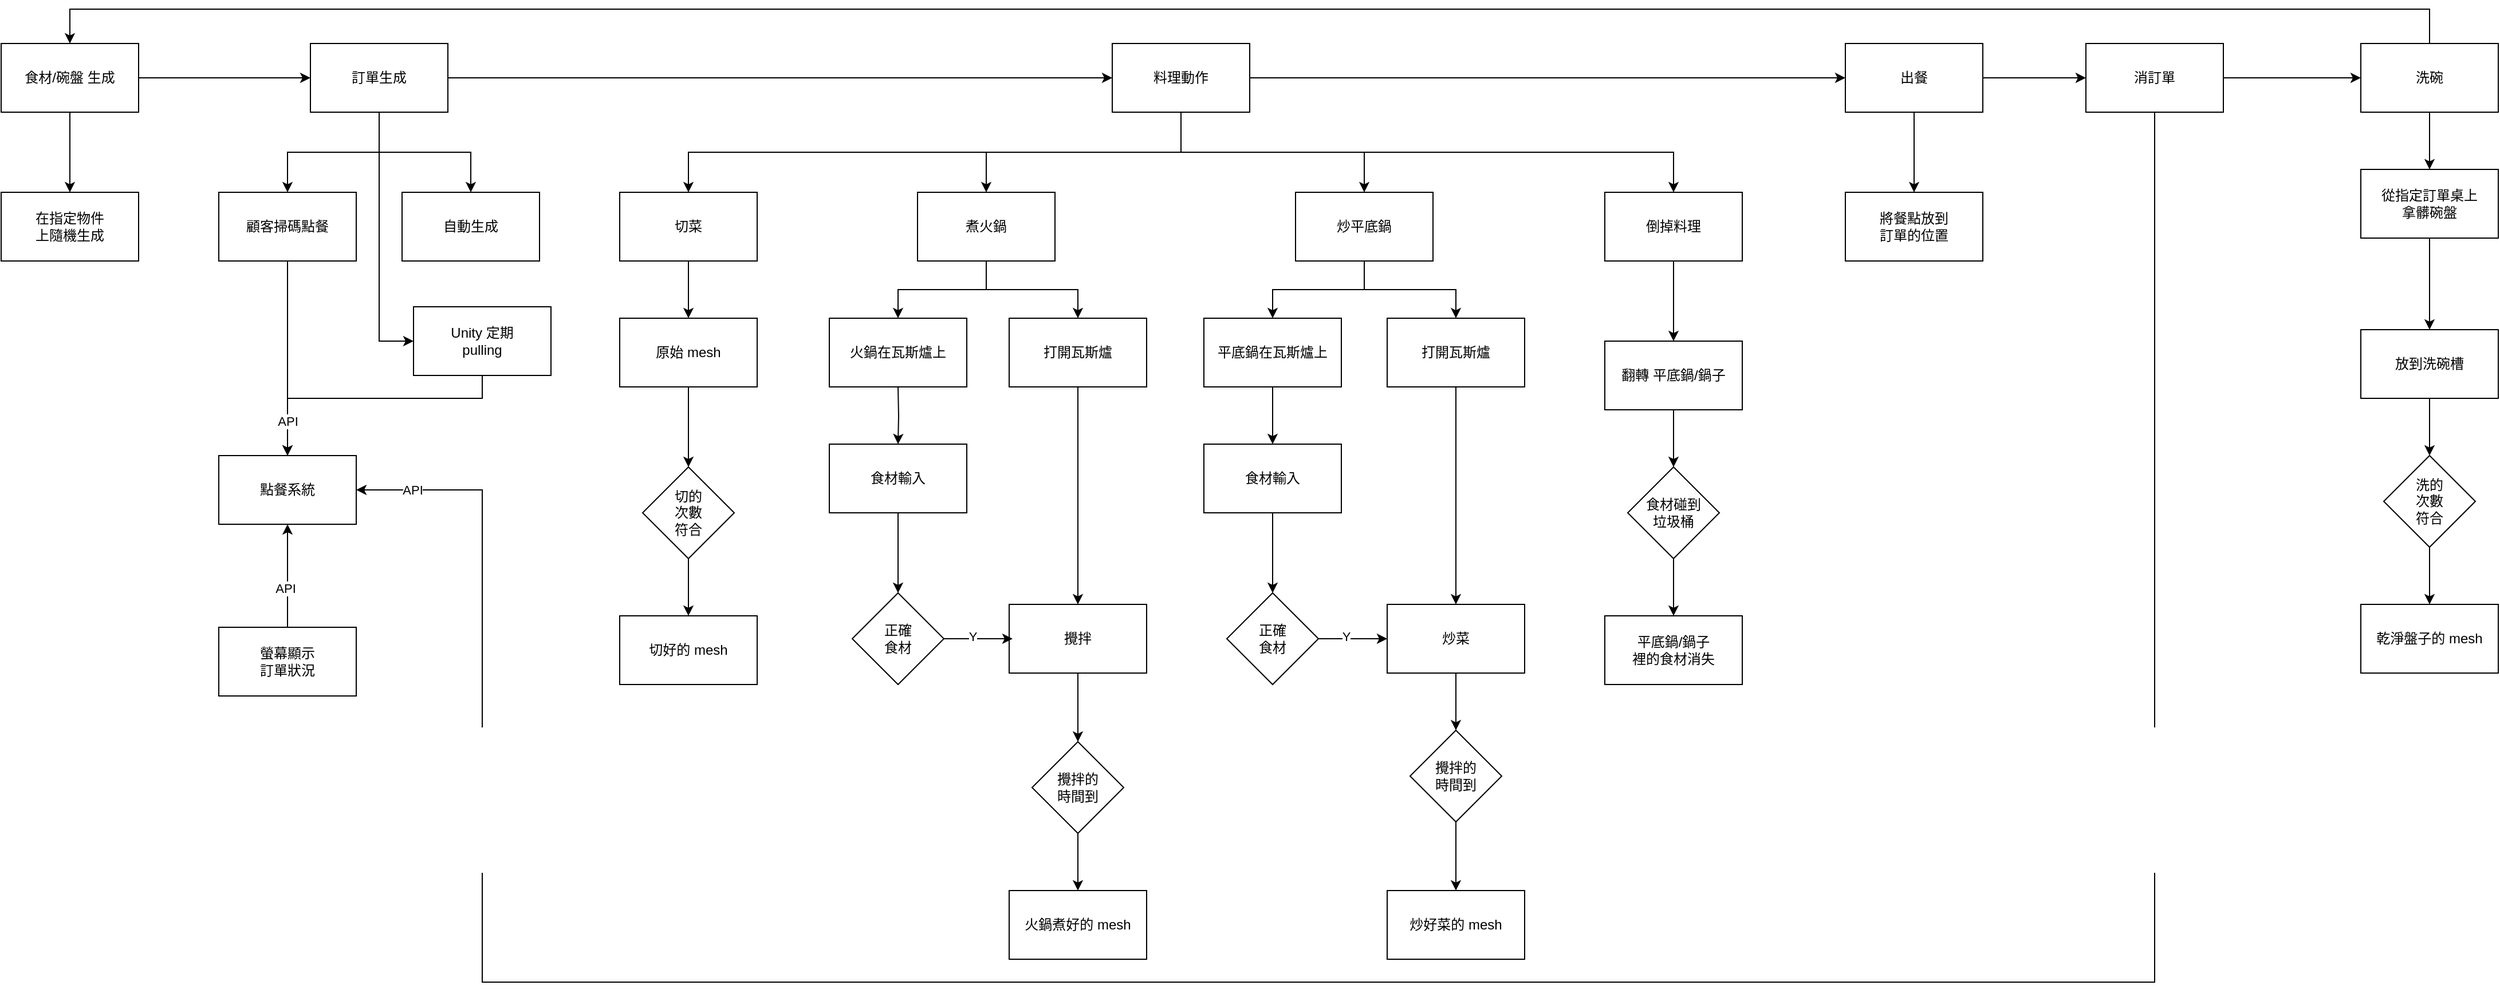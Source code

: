 <mxfile version="26.2.8">
  <diagram id="VEhEPB7W-UyzYl13kEZD" name="第 5 页">
    <mxGraphModel dx="5119" dy="1627" grid="1" gridSize="10" guides="1" tooltips="1" connect="1" arrows="1" fold="1" page="1" pageScale="1" pageWidth="827" pageHeight="1169" math="0" shadow="0">
      <root>
        <mxCell id="0" />
        <mxCell id="1" parent="0" />
        <mxCell id="F8ehT1ZcIRryyy1ax7xc-109" value="" style="edgeStyle=orthogonalEdgeStyle;rounded=0;orthogonalLoop=1;jettySize=auto;html=1;exitX=0.5;exitY=1;exitDx=0;exitDy=0;" parent="1" source="F8ehT1ZcIRryyy1ax7xc-99" target="F8ehT1ZcIRryyy1ax7xc-108" edge="1">
          <mxGeometry x="0.647" relative="1" as="geometry">
            <mxPoint x="-1570" y="680.0" as="sourcePoint" />
            <mxPoint as="offset" />
          </mxGeometry>
        </mxCell>
        <mxCell id="F8ehT1ZcIRryyy1ax7xc-97" style="edgeStyle=orthogonalEdgeStyle;rounded=0;orthogonalLoop=1;jettySize=auto;html=1;exitX=0.5;exitY=1;exitDx=0;exitDy=0;entryX=0.5;entryY=0;entryDx=0;entryDy=0;" parent="1" source="F8ehT1ZcIRryyy1ax7xc-6" target="F8ehT1ZcIRryyy1ax7xc-23" edge="1">
          <mxGeometry relative="1" as="geometry" />
        </mxCell>
        <mxCell id="F8ehT1ZcIRryyy1ax7xc-103" style="edgeStyle=orthogonalEdgeStyle;rounded=0;orthogonalLoop=1;jettySize=auto;html=1;exitX=1;exitY=0.5;exitDx=0;exitDy=0;entryX=0;entryY=0.5;entryDx=0;entryDy=0;" parent="1" source="F8ehT1ZcIRryyy1ax7xc-6" target="F8ehT1ZcIRryyy1ax7xc-98" edge="1">
          <mxGeometry relative="1" as="geometry" />
        </mxCell>
        <mxCell id="F8ehT1ZcIRryyy1ax7xc-6" value="食材/碗盤 生成" style="rounded=0;whiteSpace=wrap;html=1;" parent="1" vertex="1">
          <mxGeometry x="-1820" y="380" width="120" height="60" as="geometry" />
        </mxCell>
        <mxCell id="F8ehT1ZcIRryyy1ax7xc-23" value="在指定物件&lt;div&gt;上隨機生成&lt;/div&gt;" style="rounded=0;whiteSpace=wrap;html=1;" parent="1" vertex="1">
          <mxGeometry x="-1820" y="510" width="120" height="60" as="geometry" />
        </mxCell>
        <mxCell id="F8ehT1ZcIRryyy1ax7xc-67" style="edgeStyle=orthogonalEdgeStyle;rounded=0;orthogonalLoop=1;jettySize=auto;html=1;exitX=0.5;exitY=1;exitDx=0;exitDy=0;" parent="1" source="F8ehT1ZcIRryyy1ax7xc-25" target="F8ehT1ZcIRryyy1ax7xc-43" edge="1">
          <mxGeometry relative="1" as="geometry" />
        </mxCell>
        <mxCell id="F8ehT1ZcIRryyy1ax7xc-69" style="edgeStyle=orthogonalEdgeStyle;rounded=0;orthogonalLoop=1;jettySize=auto;html=1;exitX=0.5;exitY=1;exitDx=0;exitDy=0;" parent="1" source="F8ehT1ZcIRryyy1ax7xc-25" target="F8ehT1ZcIRryyy1ax7xc-32" edge="1">
          <mxGeometry relative="1" as="geometry" />
        </mxCell>
        <mxCell id="F8ehT1ZcIRryyy1ax7xc-78" style="edgeStyle=orthogonalEdgeStyle;rounded=0;orthogonalLoop=1;jettySize=auto;html=1;exitX=0.5;exitY=1;exitDx=0;exitDy=0;" parent="1" source="F8ehT1ZcIRryyy1ax7xc-25" target="F8ehT1ZcIRryyy1ax7xc-42" edge="1">
          <mxGeometry relative="1" as="geometry" />
        </mxCell>
        <mxCell id="F8ehT1ZcIRryyy1ax7xc-81" style="edgeStyle=orthogonalEdgeStyle;rounded=0;orthogonalLoop=1;jettySize=auto;html=1;exitX=0.5;exitY=1;exitDx=0;exitDy=0;entryX=0.5;entryY=0;entryDx=0;entryDy=0;" parent="1" source="F8ehT1ZcIRryyy1ax7xc-25" target="F8ehT1ZcIRryyy1ax7xc-80" edge="1">
          <mxGeometry relative="1" as="geometry" />
        </mxCell>
        <mxCell id="F8ehT1ZcIRryyy1ax7xc-116" style="edgeStyle=orthogonalEdgeStyle;rounded=0;orthogonalLoop=1;jettySize=auto;html=1;exitX=1;exitY=0.5;exitDx=0;exitDy=0;entryX=0;entryY=0.5;entryDx=0;entryDy=0;" parent="1" source="F8ehT1ZcIRryyy1ax7xc-25" target="F8ehT1ZcIRryyy1ax7xc-115" edge="1">
          <mxGeometry relative="1" as="geometry" />
        </mxCell>
        <mxCell id="F8ehT1ZcIRryyy1ax7xc-25" value="料理動作" style="rounded=0;whiteSpace=wrap;html=1;" parent="1" vertex="1">
          <mxGeometry x="-850" y="380" width="120" height="60" as="geometry" />
        </mxCell>
        <mxCell id="F8ehT1ZcIRryyy1ax7xc-56" style="edgeStyle=orthogonalEdgeStyle;rounded=0;orthogonalLoop=1;jettySize=auto;html=1;exitX=0.5;exitY=1;exitDx=0;exitDy=0;entryX=0.5;entryY=0;entryDx=0;entryDy=0;" parent="1" source="F8ehT1ZcIRryyy1ax7xc-26" target="F8ehT1ZcIRryyy1ax7xc-27" edge="1">
          <mxGeometry relative="1" as="geometry" />
        </mxCell>
        <mxCell id="F8ehT1ZcIRryyy1ax7xc-125" style="edgeStyle=orthogonalEdgeStyle;rounded=0;orthogonalLoop=1;jettySize=auto;html=1;exitX=0.5;exitY=0;exitDx=0;exitDy=0;entryX=0.5;entryY=0;entryDx=0;entryDy=0;" parent="1" source="F8ehT1ZcIRryyy1ax7xc-26" target="F8ehT1ZcIRryyy1ax7xc-6" edge="1">
          <mxGeometry relative="1" as="geometry">
            <Array as="points">
              <mxPoint x="300" y="350" />
              <mxPoint x="-1760" y="350" />
            </Array>
          </mxGeometry>
        </mxCell>
        <mxCell id="F8ehT1ZcIRryyy1ax7xc-26" value="洗碗" style="rounded=0;whiteSpace=wrap;html=1;" parent="1" vertex="1">
          <mxGeometry x="240" y="380" width="120" height="60" as="geometry" />
        </mxCell>
        <mxCell id="F8ehT1ZcIRryyy1ax7xc-58" style="edgeStyle=orthogonalEdgeStyle;rounded=0;orthogonalLoop=1;jettySize=auto;html=1;exitX=0.5;exitY=1;exitDx=0;exitDy=0;entryX=0.5;entryY=0;entryDx=0;entryDy=0;" parent="1" source="F8ehT1ZcIRryyy1ax7xc-27" target="F8ehT1ZcIRryyy1ax7xc-57" edge="1">
          <mxGeometry relative="1" as="geometry" />
        </mxCell>
        <mxCell id="F8ehT1ZcIRryyy1ax7xc-27" value="從指定訂單桌上&lt;div&gt;拿髒碗盤&lt;/div&gt;" style="rounded=0;whiteSpace=wrap;html=1;" parent="1" vertex="1">
          <mxGeometry x="240" y="490" width="120" height="60" as="geometry" />
        </mxCell>
        <mxCell id="F8ehT1ZcIRryyy1ax7xc-63" style="edgeStyle=orthogonalEdgeStyle;rounded=0;orthogonalLoop=1;jettySize=auto;html=1;exitX=0.5;exitY=1;exitDx=0;exitDy=0;" parent="1" source="F8ehT1ZcIRryyy1ax7xc-32" target="F8ehT1ZcIRryyy1ax7xc-39" edge="1">
          <mxGeometry relative="1" as="geometry" />
        </mxCell>
        <mxCell id="F8ehT1ZcIRryyy1ax7xc-64" style="edgeStyle=orthogonalEdgeStyle;rounded=0;orthogonalLoop=1;jettySize=auto;html=1;exitX=0.5;exitY=1;exitDx=0;exitDy=0;" parent="1" source="F8ehT1ZcIRryyy1ax7xc-32" target="F8ehT1ZcIRryyy1ax7xc-33" edge="1">
          <mxGeometry relative="1" as="geometry" />
        </mxCell>
        <mxCell id="F8ehT1ZcIRryyy1ax7xc-32" value="煮火鍋" style="rounded=0;whiteSpace=wrap;html=1;" parent="1" vertex="1">
          <mxGeometry x="-1020" y="510" width="120" height="60" as="geometry" />
        </mxCell>
        <mxCell id="F8ehT1ZcIRryyy1ax7xc-135" style="edgeStyle=orthogonalEdgeStyle;rounded=0;orthogonalLoop=1;jettySize=auto;html=1;exitX=0.5;exitY=1;exitDx=0;exitDy=0;" parent="1" source="F8ehT1ZcIRryyy1ax7xc-33" target="F8ehT1ZcIRryyy1ax7xc-38" edge="1">
          <mxGeometry relative="1" as="geometry" />
        </mxCell>
        <mxCell id="F8ehT1ZcIRryyy1ax7xc-33" value="打開瓦斯爐" style="rounded=0;whiteSpace=wrap;html=1;" parent="1" vertex="1">
          <mxGeometry x="-940" y="620" width="120" height="60" as="geometry" />
        </mxCell>
        <mxCell id="F8ehT1ZcIRryyy1ax7xc-90" style="edgeStyle=orthogonalEdgeStyle;rounded=0;orthogonalLoop=1;jettySize=auto;html=1;exitX=0.5;exitY=1;exitDx=0;exitDy=0;entryX=0.5;entryY=0;entryDx=0;entryDy=0;" parent="1" source="F8ehT1ZcIRryyy1ax7xc-38" target="F8ehT1ZcIRryyy1ax7xc-89" edge="1">
          <mxGeometry relative="1" as="geometry" />
        </mxCell>
        <mxCell id="F8ehT1ZcIRryyy1ax7xc-38" value="攪拌" style="rounded=0;whiteSpace=wrap;html=1;" parent="1" vertex="1">
          <mxGeometry x="-940" y="870" width="120" height="60" as="geometry" />
        </mxCell>
        <mxCell id="F8ehT1ZcIRryyy1ax7xc-39" value="火鍋在瓦斯爐上" style="rounded=0;whiteSpace=wrap;html=1;" parent="1" vertex="1">
          <mxGeometry x="-1097" y="620" width="120" height="60" as="geometry" />
        </mxCell>
        <mxCell id="F8ehT1ZcIRryyy1ax7xc-73" style="edgeStyle=orthogonalEdgeStyle;rounded=0;orthogonalLoop=1;jettySize=auto;html=1;exitX=0.5;exitY=1;exitDx=0;exitDy=0;" parent="1" source="F8ehT1ZcIRryyy1ax7xc-42" target="F8ehT1ZcIRryyy1ax7xc-72" edge="1">
          <mxGeometry relative="1" as="geometry" />
        </mxCell>
        <mxCell id="F8ehT1ZcIRryyy1ax7xc-42" value="倒掉料理" style="rounded=0;whiteSpace=wrap;html=1;" parent="1" vertex="1">
          <mxGeometry x="-420" y="510" width="120" height="60" as="geometry" />
        </mxCell>
        <mxCell id="F8ehT1ZcIRryyy1ax7xc-53" style="edgeStyle=orthogonalEdgeStyle;rounded=0;orthogonalLoop=1;jettySize=auto;html=1;exitX=0.5;exitY=1;exitDx=0;exitDy=0;" parent="1" source="F8ehT1ZcIRryyy1ax7xc-43" target="F8ehT1ZcIRryyy1ax7xc-52" edge="1">
          <mxGeometry relative="1" as="geometry" />
        </mxCell>
        <mxCell id="F8ehT1ZcIRryyy1ax7xc-43" value="切菜" style="rounded=0;whiteSpace=wrap;html=1;" parent="1" vertex="1">
          <mxGeometry x="-1280" y="510" width="120" height="60" as="geometry" />
        </mxCell>
        <mxCell id="F8ehT1ZcIRryyy1ax7xc-55" style="edgeStyle=orthogonalEdgeStyle;rounded=0;orthogonalLoop=1;jettySize=auto;html=1;exitX=0.5;exitY=1;exitDx=0;exitDy=0;" parent="1" source="F8ehT1ZcIRryyy1ax7xc-46" target="F8ehT1ZcIRryyy1ax7xc-51" edge="1">
          <mxGeometry relative="1" as="geometry" />
        </mxCell>
        <mxCell id="F8ehT1ZcIRryyy1ax7xc-46" value="切的&lt;div&gt;次數&lt;/div&gt;&lt;div&gt;符合&lt;/div&gt;" style="rhombus;whiteSpace=wrap;html=1;" parent="1" vertex="1">
          <mxGeometry x="-1260" y="750" width="80" height="80" as="geometry" />
        </mxCell>
        <mxCell id="F8ehT1ZcIRryyy1ax7xc-51" value="切好的 mesh" style="rounded=0;whiteSpace=wrap;html=1;" parent="1" vertex="1">
          <mxGeometry x="-1280" y="880" width="120" height="60" as="geometry" />
        </mxCell>
        <mxCell id="F8ehT1ZcIRryyy1ax7xc-54" style="edgeStyle=orthogonalEdgeStyle;rounded=0;orthogonalLoop=1;jettySize=auto;html=1;exitX=0.5;exitY=1;exitDx=0;exitDy=0;entryX=0.5;entryY=0;entryDx=0;entryDy=0;" parent="1" source="F8ehT1ZcIRryyy1ax7xc-52" target="F8ehT1ZcIRryyy1ax7xc-46" edge="1">
          <mxGeometry relative="1" as="geometry" />
        </mxCell>
        <mxCell id="F8ehT1ZcIRryyy1ax7xc-52" value="原始 mesh" style="rounded=0;whiteSpace=wrap;html=1;" parent="1" vertex="1">
          <mxGeometry x="-1280" y="620" width="120" height="60" as="geometry" />
        </mxCell>
        <mxCell id="F8ehT1ZcIRryyy1ax7xc-60" style="edgeStyle=orthogonalEdgeStyle;rounded=0;orthogonalLoop=1;jettySize=auto;html=1;exitX=0.5;exitY=1;exitDx=0;exitDy=0;entryX=0.5;entryY=0;entryDx=0;entryDy=0;" parent="1" source="F8ehT1ZcIRryyy1ax7xc-57" target="F8ehT1ZcIRryyy1ax7xc-59" edge="1">
          <mxGeometry relative="1" as="geometry" />
        </mxCell>
        <mxCell id="F8ehT1ZcIRryyy1ax7xc-57" value="放到洗碗槽" style="rounded=0;whiteSpace=wrap;html=1;" parent="1" vertex="1">
          <mxGeometry x="240" y="630" width="120" height="60" as="geometry" />
        </mxCell>
        <mxCell id="F8ehT1ZcIRryyy1ax7xc-62" style="edgeStyle=orthogonalEdgeStyle;rounded=0;orthogonalLoop=1;jettySize=auto;html=1;exitX=0.5;exitY=1;exitDx=0;exitDy=0;entryX=0.5;entryY=0;entryDx=0;entryDy=0;" parent="1" source="F8ehT1ZcIRryyy1ax7xc-59" target="F8ehT1ZcIRryyy1ax7xc-61" edge="1">
          <mxGeometry relative="1" as="geometry" />
        </mxCell>
        <mxCell id="F8ehT1ZcIRryyy1ax7xc-59" value="洗的&lt;div&gt;次數&lt;/div&gt;&lt;div&gt;符合&lt;/div&gt;" style="rhombus;whiteSpace=wrap;html=1;" parent="1" vertex="1">
          <mxGeometry x="260" y="740" width="80" height="80" as="geometry" />
        </mxCell>
        <mxCell id="F8ehT1ZcIRryyy1ax7xc-61" value="乾淨盤子的 mesh" style="rounded=0;whiteSpace=wrap;html=1;" parent="1" vertex="1">
          <mxGeometry x="240" y="870" width="120" height="60" as="geometry" />
        </mxCell>
        <mxCell id="F8ehT1ZcIRryyy1ax7xc-75" style="edgeStyle=orthogonalEdgeStyle;rounded=0;orthogonalLoop=1;jettySize=auto;html=1;exitX=0.5;exitY=1;exitDx=0;exitDy=0;entryX=0.5;entryY=0;entryDx=0;entryDy=0;" parent="1" source="F8ehT1ZcIRryyy1ax7xc-72" target="F8ehT1ZcIRryyy1ax7xc-74" edge="1">
          <mxGeometry relative="1" as="geometry" />
        </mxCell>
        <mxCell id="F8ehT1ZcIRryyy1ax7xc-72" value="翻轉 平底鍋/鍋子" style="rounded=0;whiteSpace=wrap;html=1;" parent="1" vertex="1">
          <mxGeometry x="-420" y="640" width="120" height="60" as="geometry" />
        </mxCell>
        <mxCell id="F8ehT1ZcIRryyy1ax7xc-77" style="edgeStyle=orthogonalEdgeStyle;rounded=0;orthogonalLoop=1;jettySize=auto;html=1;exitX=0.5;exitY=1;exitDx=0;exitDy=0;" parent="1" source="F8ehT1ZcIRryyy1ax7xc-74" target="F8ehT1ZcIRryyy1ax7xc-76" edge="1">
          <mxGeometry relative="1" as="geometry" />
        </mxCell>
        <mxCell id="F8ehT1ZcIRryyy1ax7xc-74" value="食材碰到&lt;div&gt;垃圾桶&lt;/div&gt;" style="rhombus;whiteSpace=wrap;html=1;" parent="1" vertex="1">
          <mxGeometry x="-400" y="750" width="80" height="80" as="geometry" />
        </mxCell>
        <mxCell id="F8ehT1ZcIRryyy1ax7xc-76" value="平底鍋/鍋子&lt;div&gt;裡的食材消失&lt;/div&gt;" style="rounded=0;whiteSpace=wrap;html=1;" parent="1" vertex="1">
          <mxGeometry x="-420" y="880" width="120" height="60" as="geometry" />
        </mxCell>
        <mxCell id="F8ehT1ZcIRryyy1ax7xc-84" style="edgeStyle=orthogonalEdgeStyle;rounded=0;orthogonalLoop=1;jettySize=auto;html=1;exitX=0.5;exitY=1;exitDx=0;exitDy=0;entryX=0.5;entryY=0;entryDx=0;entryDy=0;" parent="1" source="F8ehT1ZcIRryyy1ax7xc-80" target="F8ehT1ZcIRryyy1ax7xc-83" edge="1">
          <mxGeometry relative="1" as="geometry" />
        </mxCell>
        <mxCell id="F8ehT1ZcIRryyy1ax7xc-85" style="edgeStyle=orthogonalEdgeStyle;rounded=0;orthogonalLoop=1;jettySize=auto;html=1;exitX=0.5;exitY=1;exitDx=0;exitDy=0;entryX=0.5;entryY=0;entryDx=0;entryDy=0;" parent="1" source="F8ehT1ZcIRryyy1ax7xc-80" target="F8ehT1ZcIRryyy1ax7xc-82" edge="1">
          <mxGeometry relative="1" as="geometry" />
        </mxCell>
        <mxCell id="F8ehT1ZcIRryyy1ax7xc-80" value="炒平底鍋" style="rounded=0;whiteSpace=wrap;html=1;" parent="1" vertex="1">
          <mxGeometry x="-690" y="510" width="120" height="60" as="geometry" />
        </mxCell>
        <mxCell id="F8ehT1ZcIRryyy1ax7xc-133" style="edgeStyle=orthogonalEdgeStyle;rounded=0;orthogonalLoop=1;jettySize=auto;html=1;exitX=0.5;exitY=1;exitDx=0;exitDy=0;" parent="1" source="F8ehT1ZcIRryyy1ax7xc-82" target="F8ehT1ZcIRryyy1ax7xc-86" edge="1">
          <mxGeometry relative="1" as="geometry" />
        </mxCell>
        <mxCell id="F8ehT1ZcIRryyy1ax7xc-82" value="打開瓦斯爐" style="rounded=0;whiteSpace=wrap;html=1;" parent="1" vertex="1">
          <mxGeometry x="-610" y="620" width="120" height="60" as="geometry" />
        </mxCell>
        <mxCell id="F8ehT1ZcIRryyy1ax7xc-130" style="edgeStyle=orthogonalEdgeStyle;rounded=0;orthogonalLoop=1;jettySize=auto;html=1;exitX=0.5;exitY=1;exitDx=0;exitDy=0;" parent="1" source="F8ehT1ZcIRryyy1ax7xc-83" target="F8ehT1ZcIRryyy1ax7xc-126" edge="1">
          <mxGeometry relative="1" as="geometry" />
        </mxCell>
        <mxCell id="F8ehT1ZcIRryyy1ax7xc-83" value="平底鍋在瓦斯爐上" style="rounded=0;whiteSpace=wrap;html=1;" parent="1" vertex="1">
          <mxGeometry x="-770" y="620" width="120" height="60" as="geometry" />
        </mxCell>
        <mxCell id="F8ehT1ZcIRryyy1ax7xc-92" style="edgeStyle=orthogonalEdgeStyle;rounded=0;orthogonalLoop=1;jettySize=auto;html=1;exitX=0.5;exitY=1;exitDx=0;exitDy=0;entryX=0.5;entryY=0;entryDx=0;entryDy=0;" parent="1" source="F8ehT1ZcIRryyy1ax7xc-86" target="F8ehT1ZcIRryyy1ax7xc-91" edge="1">
          <mxGeometry relative="1" as="geometry" />
        </mxCell>
        <mxCell id="F8ehT1ZcIRryyy1ax7xc-86" value="炒菜" style="rounded=0;whiteSpace=wrap;html=1;" parent="1" vertex="1">
          <mxGeometry x="-610" y="870" width="120" height="60" as="geometry" />
        </mxCell>
        <mxCell id="F8ehT1ZcIRryyy1ax7xc-94" style="edgeStyle=orthogonalEdgeStyle;rounded=0;orthogonalLoop=1;jettySize=auto;html=1;exitX=0.5;exitY=1;exitDx=0;exitDy=0;entryX=0.5;entryY=0;entryDx=0;entryDy=0;" parent="1" source="F8ehT1ZcIRryyy1ax7xc-89" target="F8ehT1ZcIRryyy1ax7xc-93" edge="1">
          <mxGeometry relative="1" as="geometry" />
        </mxCell>
        <mxCell id="F8ehT1ZcIRryyy1ax7xc-89" value="攪拌的&lt;div&gt;時間到&lt;/div&gt;" style="rhombus;whiteSpace=wrap;html=1;" parent="1" vertex="1">
          <mxGeometry x="-920" y="990" width="80" height="80" as="geometry" />
        </mxCell>
        <mxCell id="F8ehT1ZcIRryyy1ax7xc-96" style="edgeStyle=orthogonalEdgeStyle;rounded=0;orthogonalLoop=1;jettySize=auto;html=1;exitX=0.5;exitY=1;exitDx=0;exitDy=0;entryX=0.5;entryY=0;entryDx=0;entryDy=0;" parent="1" source="F8ehT1ZcIRryyy1ax7xc-91" target="F8ehT1ZcIRryyy1ax7xc-95" edge="1">
          <mxGeometry relative="1" as="geometry" />
        </mxCell>
        <mxCell id="F8ehT1ZcIRryyy1ax7xc-91" value="攪拌的&lt;div&gt;時間到&lt;/div&gt;" style="rhombus;whiteSpace=wrap;html=1;" parent="1" vertex="1">
          <mxGeometry x="-590" y="980" width="80" height="80" as="geometry" />
        </mxCell>
        <mxCell id="F8ehT1ZcIRryyy1ax7xc-93" value="火鍋煮好的 mesh" style="rounded=0;whiteSpace=wrap;html=1;" parent="1" vertex="1">
          <mxGeometry x="-940" y="1120" width="120" height="60" as="geometry" />
        </mxCell>
        <mxCell id="F8ehT1ZcIRryyy1ax7xc-95" value="炒好菜的 mesh" style="rounded=0;whiteSpace=wrap;html=1;" parent="1" vertex="1">
          <mxGeometry x="-610" y="1120" width="120" height="60" as="geometry" />
        </mxCell>
        <mxCell id="F8ehT1ZcIRryyy1ax7xc-100" style="edgeStyle=orthogonalEdgeStyle;rounded=0;orthogonalLoop=1;jettySize=auto;html=1;exitX=0.5;exitY=1;exitDx=0;exitDy=0;" parent="1" source="F8ehT1ZcIRryyy1ax7xc-98" target="F8ehT1ZcIRryyy1ax7xc-99" edge="1">
          <mxGeometry relative="1" as="geometry" />
        </mxCell>
        <mxCell id="F8ehT1ZcIRryyy1ax7xc-102" style="edgeStyle=orthogonalEdgeStyle;rounded=0;orthogonalLoop=1;jettySize=auto;html=1;exitX=0.5;exitY=1;exitDx=0;exitDy=0;entryX=0.5;entryY=0;entryDx=0;entryDy=0;" parent="1" source="F8ehT1ZcIRryyy1ax7xc-98" target="F8ehT1ZcIRryyy1ax7xc-101" edge="1">
          <mxGeometry relative="1" as="geometry" />
        </mxCell>
        <mxCell id="F8ehT1ZcIRryyy1ax7xc-113" style="edgeStyle=orthogonalEdgeStyle;rounded=0;orthogonalLoop=1;jettySize=auto;html=1;exitX=1;exitY=0.5;exitDx=0;exitDy=0;entryX=0;entryY=0.5;entryDx=0;entryDy=0;" parent="1" source="F8ehT1ZcIRryyy1ax7xc-98" target="F8ehT1ZcIRryyy1ax7xc-25" edge="1">
          <mxGeometry relative="1" as="geometry" />
        </mxCell>
        <mxCell id="F8ehT1ZcIRryyy1ax7xc-150" style="edgeStyle=orthogonalEdgeStyle;rounded=0;orthogonalLoop=1;jettySize=auto;html=1;exitX=0.5;exitY=1;exitDx=0;exitDy=0;entryX=0;entryY=0.5;entryDx=0;entryDy=0;" parent="1" source="F8ehT1ZcIRryyy1ax7xc-98" target="F8ehT1ZcIRryyy1ax7xc-142" edge="1">
          <mxGeometry relative="1" as="geometry">
            <Array as="points">
              <mxPoint x="-1490" y="640" />
            </Array>
          </mxGeometry>
        </mxCell>
        <mxCell id="F8ehT1ZcIRryyy1ax7xc-98" value="訂單生成" style="rounded=0;whiteSpace=wrap;html=1;" parent="1" vertex="1">
          <mxGeometry x="-1550" y="380" width="120" height="60" as="geometry" />
        </mxCell>
        <mxCell id="F8ehT1ZcIRryyy1ax7xc-99" value="顧客掃碼點餐" style="rounded=0;whiteSpace=wrap;html=1;" parent="1" vertex="1">
          <mxGeometry x="-1630" y="510" width="120" height="60" as="geometry" />
        </mxCell>
        <mxCell id="F8ehT1ZcIRryyy1ax7xc-101" value="自動生成" style="rounded=0;whiteSpace=wrap;html=1;" parent="1" vertex="1">
          <mxGeometry x="-1470" y="510" width="120" height="60" as="geometry" />
        </mxCell>
        <mxCell id="F8ehT1ZcIRryyy1ax7xc-108" value="點餐系統" style="rounded=0;whiteSpace=wrap;html=1;" parent="1" vertex="1">
          <mxGeometry x="-1630" y="740" width="120" height="60" as="geometry" />
        </mxCell>
        <mxCell id="F8ehT1ZcIRryyy1ax7xc-111" style="edgeStyle=orthogonalEdgeStyle;rounded=0;orthogonalLoop=1;jettySize=auto;html=1;exitX=0.5;exitY=0;exitDx=0;exitDy=0;entryX=0.5;entryY=1;entryDx=0;entryDy=0;" parent="1" source="F8ehT1ZcIRryyy1ax7xc-110" target="F8ehT1ZcIRryyy1ax7xc-108" edge="1">
          <mxGeometry relative="1" as="geometry" />
        </mxCell>
        <mxCell id="F8ehT1ZcIRryyy1ax7xc-112" value="API" style="edgeLabel;html=1;align=center;verticalAlign=middle;resizable=0;points=[];" parent="F8ehT1ZcIRryyy1ax7xc-111" vertex="1" connectable="0">
          <mxGeometry x="-0.229" y="2" relative="1" as="geometry">
            <mxPoint as="offset" />
          </mxGeometry>
        </mxCell>
        <mxCell id="F8ehT1ZcIRryyy1ax7xc-110" value="螢幕顯示&lt;div&gt;訂單狀況&lt;/div&gt;" style="rounded=0;whiteSpace=wrap;html=1;" parent="1" vertex="1">
          <mxGeometry x="-1630" y="890" width="120" height="60" as="geometry" />
        </mxCell>
        <mxCell id="F8ehT1ZcIRryyy1ax7xc-118" style="edgeStyle=orthogonalEdgeStyle;rounded=0;orthogonalLoop=1;jettySize=auto;html=1;exitX=0.5;exitY=1;exitDx=0;exitDy=0;entryX=0.5;entryY=0;entryDx=0;entryDy=0;" parent="1" source="F8ehT1ZcIRryyy1ax7xc-115" target="F8ehT1ZcIRryyy1ax7xc-117" edge="1">
          <mxGeometry relative="1" as="geometry" />
        </mxCell>
        <mxCell id="F8ehT1ZcIRryyy1ax7xc-120" style="edgeStyle=orthogonalEdgeStyle;rounded=0;orthogonalLoop=1;jettySize=auto;html=1;exitX=1;exitY=0.5;exitDx=0;exitDy=0;entryX=0;entryY=0.5;entryDx=0;entryDy=0;" parent="1" source="F8ehT1ZcIRryyy1ax7xc-115" target="F8ehT1ZcIRryyy1ax7xc-119" edge="1">
          <mxGeometry relative="1" as="geometry" />
        </mxCell>
        <mxCell id="F8ehT1ZcIRryyy1ax7xc-115" value="出餐" style="rounded=0;whiteSpace=wrap;html=1;" parent="1" vertex="1">
          <mxGeometry x="-210" y="380" width="120" height="60" as="geometry" />
        </mxCell>
        <mxCell id="F8ehT1ZcIRryyy1ax7xc-117" value="將餐點放到&lt;div&gt;訂單的位置&lt;/div&gt;" style="rounded=0;whiteSpace=wrap;html=1;" parent="1" vertex="1">
          <mxGeometry x="-210" y="510" width="120" height="60" as="geometry" />
        </mxCell>
        <mxCell id="F8ehT1ZcIRryyy1ax7xc-121" style="edgeStyle=orthogonalEdgeStyle;rounded=0;orthogonalLoop=1;jettySize=auto;html=1;exitX=0.5;exitY=1;exitDx=0;exitDy=0;entryX=1;entryY=0.5;entryDx=0;entryDy=0;" parent="1" source="F8ehT1ZcIRryyy1ax7xc-119" target="F8ehT1ZcIRryyy1ax7xc-108" edge="1">
          <mxGeometry relative="1" as="geometry">
            <Array as="points">
              <mxPoint x="60" y="1200" />
              <mxPoint x="-1400" y="1200" />
              <mxPoint x="-1400" y="770" />
            </Array>
          </mxGeometry>
        </mxCell>
        <mxCell id="F8ehT1ZcIRryyy1ax7xc-123" value="API" style="edgeLabel;html=1;align=center;verticalAlign=middle;resizable=0;points=[];" parent="F8ehT1ZcIRryyy1ax7xc-121" vertex="1" connectable="0">
          <mxGeometry x="0.964" relative="1" as="geometry">
            <mxPoint x="-1" as="offset" />
          </mxGeometry>
        </mxCell>
        <mxCell id="F8ehT1ZcIRryyy1ax7xc-124" style="edgeStyle=orthogonalEdgeStyle;rounded=0;orthogonalLoop=1;jettySize=auto;html=1;exitX=1;exitY=0.5;exitDx=0;exitDy=0;entryX=0;entryY=0.5;entryDx=0;entryDy=0;" parent="1" source="F8ehT1ZcIRryyy1ax7xc-119" target="F8ehT1ZcIRryyy1ax7xc-26" edge="1">
          <mxGeometry relative="1" as="geometry" />
        </mxCell>
        <mxCell id="F8ehT1ZcIRryyy1ax7xc-119" value="消訂單" style="rounded=0;whiteSpace=wrap;html=1;" parent="1" vertex="1">
          <mxGeometry y="380" width="120" height="60" as="geometry" />
        </mxCell>
        <mxCell id="F8ehT1ZcIRryyy1ax7xc-131" style="edgeStyle=orthogonalEdgeStyle;rounded=0;orthogonalLoop=1;jettySize=auto;html=1;exitX=0.5;exitY=1;exitDx=0;exitDy=0;" parent="1" source="F8ehT1ZcIRryyy1ax7xc-126" target="F8ehT1ZcIRryyy1ax7xc-127" edge="1">
          <mxGeometry relative="1" as="geometry" />
        </mxCell>
        <mxCell id="F8ehT1ZcIRryyy1ax7xc-126" value="食材輸入" style="rounded=0;whiteSpace=wrap;html=1;" parent="1" vertex="1">
          <mxGeometry x="-770" y="730" width="120" height="60" as="geometry" />
        </mxCell>
        <mxCell id="F8ehT1ZcIRryyy1ax7xc-132" style="edgeStyle=orthogonalEdgeStyle;rounded=0;orthogonalLoop=1;jettySize=auto;html=1;exitX=1;exitY=0.5;exitDx=0;exitDy=0;" parent="1" source="F8ehT1ZcIRryyy1ax7xc-127" target="F8ehT1ZcIRryyy1ax7xc-86" edge="1">
          <mxGeometry relative="1" as="geometry" />
        </mxCell>
        <mxCell id="F8ehT1ZcIRryyy1ax7xc-134" value="Y" style="edgeLabel;html=1;align=center;verticalAlign=middle;resizable=0;points=[];" parent="F8ehT1ZcIRryyy1ax7xc-132" vertex="1" connectable="0">
          <mxGeometry x="-0.162" y="2" relative="1" as="geometry">
            <mxPoint x="-1" as="offset" />
          </mxGeometry>
        </mxCell>
        <mxCell id="F8ehT1ZcIRryyy1ax7xc-127" value="正確&lt;div&gt;食材&lt;/div&gt;" style="rhombus;whiteSpace=wrap;html=1;" parent="1" vertex="1">
          <mxGeometry x="-750" y="860" width="80" height="80" as="geometry" />
        </mxCell>
        <mxCell id="F8ehT1ZcIRryyy1ax7xc-136" style="edgeStyle=orthogonalEdgeStyle;rounded=0;orthogonalLoop=1;jettySize=auto;html=1;exitX=0.5;exitY=1;exitDx=0;exitDy=0;" parent="1" target="F8ehT1ZcIRryyy1ax7xc-138" edge="1">
          <mxGeometry relative="1" as="geometry">
            <mxPoint x="-1037" y="680" as="sourcePoint" />
          </mxGeometry>
        </mxCell>
        <mxCell id="F8ehT1ZcIRryyy1ax7xc-137" style="edgeStyle=orthogonalEdgeStyle;rounded=0;orthogonalLoop=1;jettySize=auto;html=1;exitX=0.5;exitY=1;exitDx=0;exitDy=0;" parent="1" source="F8ehT1ZcIRryyy1ax7xc-138" target="F8ehT1ZcIRryyy1ax7xc-141" edge="1">
          <mxGeometry relative="1" as="geometry" />
        </mxCell>
        <mxCell id="F8ehT1ZcIRryyy1ax7xc-138" value="食材輸入" style="rounded=0;whiteSpace=wrap;html=1;" parent="1" vertex="1">
          <mxGeometry x="-1097" y="730" width="120" height="60" as="geometry" />
        </mxCell>
        <mxCell id="F8ehT1ZcIRryyy1ax7xc-139" style="edgeStyle=orthogonalEdgeStyle;rounded=0;orthogonalLoop=1;jettySize=auto;html=1;exitX=1;exitY=0.5;exitDx=0;exitDy=0;" parent="1" source="F8ehT1ZcIRryyy1ax7xc-141" edge="1">
          <mxGeometry relative="1" as="geometry">
            <mxPoint x="-937" y="900" as="targetPoint" />
          </mxGeometry>
        </mxCell>
        <mxCell id="F8ehT1ZcIRryyy1ax7xc-140" value="Y" style="edgeLabel;html=1;align=center;verticalAlign=middle;resizable=0;points=[];" parent="F8ehT1ZcIRryyy1ax7xc-139" vertex="1" connectable="0">
          <mxGeometry x="-0.162" y="2" relative="1" as="geometry">
            <mxPoint x="-1" as="offset" />
          </mxGeometry>
        </mxCell>
        <mxCell id="F8ehT1ZcIRryyy1ax7xc-141" value="正確&lt;div&gt;食材&lt;/div&gt;" style="rhombus;whiteSpace=wrap;html=1;" parent="1" vertex="1">
          <mxGeometry x="-1077" y="860" width="80" height="80" as="geometry" />
        </mxCell>
        <mxCell id="F8ehT1ZcIRryyy1ax7xc-144" style="edgeStyle=orthogonalEdgeStyle;rounded=0;orthogonalLoop=1;jettySize=auto;html=1;exitX=0.5;exitY=1;exitDx=0;exitDy=0;entryX=0.5;entryY=0;entryDx=0;entryDy=0;" parent="1" source="F8ehT1ZcIRryyy1ax7xc-142" target="F8ehT1ZcIRryyy1ax7xc-108" edge="1">
          <mxGeometry relative="1" as="geometry">
            <Array as="points">
              <mxPoint x="-1400" y="690" />
              <mxPoint x="-1570" y="690" />
            </Array>
          </mxGeometry>
        </mxCell>
        <mxCell id="F8ehT1ZcIRryyy1ax7xc-145" value="API" style="edgeLabel;html=1;align=center;verticalAlign=middle;resizable=0;points=[];" parent="F8ehT1ZcIRryyy1ax7xc-144" vertex="1" connectable="0">
          <mxGeometry x="0.724" y="1" relative="1" as="geometry">
            <mxPoint x="-1" y="3" as="offset" />
          </mxGeometry>
        </mxCell>
        <mxCell id="F8ehT1ZcIRryyy1ax7xc-142" value="Unity 定期&lt;div&gt;pulling&lt;/div&gt;" style="rounded=0;whiteSpace=wrap;html=1;" parent="1" vertex="1">
          <mxGeometry x="-1460" y="610" width="120" height="60" as="geometry" />
        </mxCell>
      </root>
    </mxGraphModel>
  </diagram>
</mxfile>
